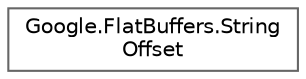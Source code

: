 digraph "Graphical Class Hierarchy"
{
 // LATEX_PDF_SIZE
  bgcolor="transparent";
  edge [fontname=Helvetica,fontsize=10,labelfontname=Helvetica,labelfontsize=10];
  node [fontname=Helvetica,fontsize=10,shape=box,height=0.2,width=0.4];
  rankdir="LR";
  Node0 [id="Node000000",label="Google.FlatBuffers.String\lOffset",height=0.2,width=0.4,color="grey40", fillcolor="white", style="filled",URL="$structGoogle_1_1FlatBuffers_1_1StringOffset.html",tooltip=" "];
}
